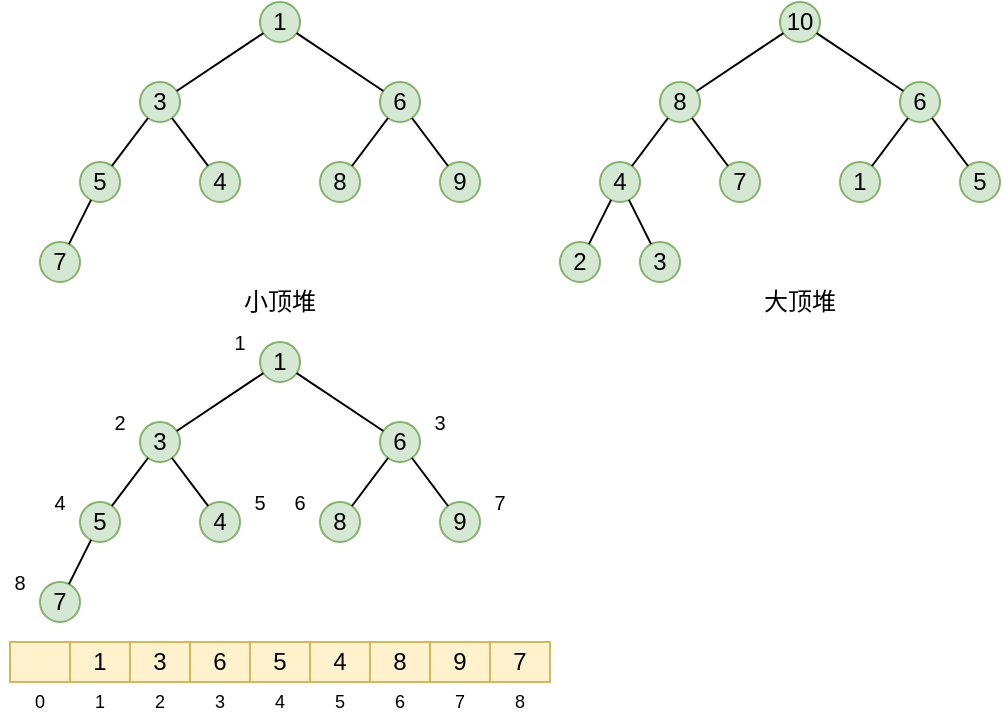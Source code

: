 <mxfile version="14.5.1" type="device"><diagram id="-eOjJow686A_zDwu5tLP" name="第 1 页"><mxGraphModel dx="825" dy="482" grid="1" gridSize="10" guides="1" tooltips="1" connect="1" arrows="1" fold="1" page="1" pageScale="1" pageWidth="1169" pageHeight="827" math="0" shadow="0"><root><mxCell id="0"/><mxCell id="1" parent="0"/><mxCell id="VwJIhSmzoD7LuU4TH73B-1" value="1" style="ellipse;whiteSpace=wrap;html=1;aspect=fixed;fillColor=#d5e8d4;strokeColor=#82b366;" vertex="1" parent="1"><mxGeometry x="130" y="40" width="20" height="20" as="geometry"/></mxCell><mxCell id="VwJIhSmzoD7LuU4TH73B-2" value="3" style="ellipse;whiteSpace=wrap;html=1;aspect=fixed;fillColor=#d5e8d4;strokeColor=#82b366;" vertex="1" parent="1"><mxGeometry x="70" y="80" width="20" height="20" as="geometry"/></mxCell><mxCell id="VwJIhSmzoD7LuU4TH73B-3" value="6" style="ellipse;whiteSpace=wrap;html=1;aspect=fixed;fillColor=#d5e8d4;strokeColor=#82b366;" vertex="1" parent="1"><mxGeometry x="190" y="80" width="20" height="20" as="geometry"/></mxCell><mxCell id="VwJIhSmzoD7LuU4TH73B-4" value="5" style="ellipse;whiteSpace=wrap;html=1;aspect=fixed;fillColor=#d5e8d4;strokeColor=#82b366;" vertex="1" parent="1"><mxGeometry x="40" y="120" width="20" height="20" as="geometry"/></mxCell><mxCell id="VwJIhSmzoD7LuU4TH73B-5" value="4" style="ellipse;whiteSpace=wrap;html=1;aspect=fixed;fillColor=#d5e8d4;strokeColor=#82b366;" vertex="1" parent="1"><mxGeometry x="100" y="120" width="20" height="20" as="geometry"/></mxCell><mxCell id="VwJIhSmzoD7LuU4TH73B-6" value="8" style="ellipse;whiteSpace=wrap;html=1;aspect=fixed;fillColor=#d5e8d4;strokeColor=#82b366;" vertex="1" parent="1"><mxGeometry x="160" y="120" width="20" height="20" as="geometry"/></mxCell><mxCell id="VwJIhSmzoD7LuU4TH73B-7" value="9" style="ellipse;whiteSpace=wrap;html=1;aspect=fixed;fillColor=#d5e8d4;strokeColor=#82b366;" vertex="1" parent="1"><mxGeometry x="220" y="120" width="20" height="20" as="geometry"/></mxCell><mxCell id="VwJIhSmzoD7LuU4TH73B-8" value="7" style="ellipse;whiteSpace=wrap;html=1;aspect=fixed;fillColor=#d5e8d4;strokeColor=#82b366;" vertex="1" parent="1"><mxGeometry x="20" y="160" width="20" height="20" as="geometry"/></mxCell><mxCell id="VwJIhSmzoD7LuU4TH73B-13" value="" style="endArrow=none;html=1;" edge="1" parent="1" source="VwJIhSmzoD7LuU4TH73B-8" target="VwJIhSmzoD7LuU4TH73B-4"><mxGeometry width="50" height="50" relative="1" as="geometry"><mxPoint x="30" y="90" as="sourcePoint"/><mxPoint x="160.222" y="62.095" as="targetPoint"/></mxGeometry></mxCell><mxCell id="VwJIhSmzoD7LuU4TH73B-14" value="" style="endArrow=none;html=1;" edge="1" parent="1" source="VwJIhSmzoD7LuU4TH73B-4" target="VwJIhSmzoD7LuU4TH73B-2"><mxGeometry width="50" height="50" relative="1" as="geometry"><mxPoint x="40" y="100" as="sourcePoint"/><mxPoint x="170.222" y="72.095" as="targetPoint"/></mxGeometry></mxCell><mxCell id="VwJIhSmzoD7LuU4TH73B-15" value="" style="endArrow=none;html=1;" edge="1" parent="1" source="VwJIhSmzoD7LuU4TH73B-2" target="VwJIhSmzoD7LuU4TH73B-1"><mxGeometry width="50" height="50" relative="1" as="geometry"><mxPoint x="30" y="110" as="sourcePoint"/><mxPoint x="160.222" y="82.095" as="targetPoint"/></mxGeometry></mxCell><mxCell id="VwJIhSmzoD7LuU4TH73B-16" value="" style="endArrow=none;html=1;" edge="1" parent="1" source="VwJIhSmzoD7LuU4TH73B-5" target="VwJIhSmzoD7LuU4TH73B-2"><mxGeometry width="50" height="50" relative="1" as="geometry"><mxPoint x="60" y="120" as="sourcePoint"/><mxPoint x="190.222" y="92.095" as="targetPoint"/></mxGeometry></mxCell><mxCell id="VwJIhSmzoD7LuU4TH73B-17" value="" style="endArrow=none;html=1;" edge="1" parent="1" source="VwJIhSmzoD7LuU4TH73B-3" target="VwJIhSmzoD7LuU4TH73B-1"><mxGeometry width="50" height="50" relative="1" as="geometry"><mxPoint x="50" y="130" as="sourcePoint"/><mxPoint x="180.222" y="102.095" as="targetPoint"/></mxGeometry></mxCell><mxCell id="VwJIhSmzoD7LuU4TH73B-18" value="" style="endArrow=none;html=1;" edge="1" parent="1" source="VwJIhSmzoD7LuU4TH73B-6" target="VwJIhSmzoD7LuU4TH73B-3"><mxGeometry width="50" height="50" relative="1" as="geometry"><mxPoint x="40" y="140" as="sourcePoint"/><mxPoint x="170.222" y="112.095" as="targetPoint"/></mxGeometry></mxCell><mxCell id="VwJIhSmzoD7LuU4TH73B-19" value="" style="endArrow=none;html=1;" edge="1" parent="1" source="VwJIhSmzoD7LuU4TH73B-7" target="VwJIhSmzoD7LuU4TH73B-3"><mxGeometry width="50" height="50" relative="1" as="geometry"><mxPoint x="50" y="150" as="sourcePoint"/><mxPoint x="180.222" y="122.095" as="targetPoint"/></mxGeometry></mxCell><mxCell id="VwJIhSmzoD7LuU4TH73B-20" value="10" style="ellipse;whiteSpace=wrap;html=1;aspect=fixed;fillColor=#d5e8d4;strokeColor=#82b366;" vertex="1" parent="1"><mxGeometry x="390" y="40" width="20" height="20" as="geometry"/></mxCell><mxCell id="VwJIhSmzoD7LuU4TH73B-21" value="8" style="ellipse;whiteSpace=wrap;html=1;aspect=fixed;fillColor=#d5e8d4;strokeColor=#82b366;" vertex="1" parent="1"><mxGeometry x="330" y="80" width="20" height="20" as="geometry"/></mxCell><mxCell id="VwJIhSmzoD7LuU4TH73B-22" value="6" style="ellipse;whiteSpace=wrap;html=1;aspect=fixed;fillColor=#d5e8d4;strokeColor=#82b366;" vertex="1" parent="1"><mxGeometry x="450" y="80" width="20" height="20" as="geometry"/></mxCell><mxCell id="VwJIhSmzoD7LuU4TH73B-23" value="4" style="ellipse;whiteSpace=wrap;html=1;aspect=fixed;fillColor=#d5e8d4;strokeColor=#82b366;" vertex="1" parent="1"><mxGeometry x="300" y="120" width="20" height="20" as="geometry"/></mxCell><mxCell id="VwJIhSmzoD7LuU4TH73B-24" value="7" style="ellipse;whiteSpace=wrap;html=1;aspect=fixed;fillColor=#d5e8d4;strokeColor=#82b366;" vertex="1" parent="1"><mxGeometry x="360" y="120" width="20" height="20" as="geometry"/></mxCell><mxCell id="VwJIhSmzoD7LuU4TH73B-25" value="1" style="ellipse;whiteSpace=wrap;html=1;aspect=fixed;fillColor=#d5e8d4;strokeColor=#82b366;" vertex="1" parent="1"><mxGeometry x="420" y="120" width="20" height="20" as="geometry"/></mxCell><mxCell id="VwJIhSmzoD7LuU4TH73B-26" value="5" style="ellipse;whiteSpace=wrap;html=1;aspect=fixed;fillColor=#d5e8d4;strokeColor=#82b366;" vertex="1" parent="1"><mxGeometry x="480" y="120" width="20" height="20" as="geometry"/></mxCell><mxCell id="VwJIhSmzoD7LuU4TH73B-27" value="2" style="ellipse;whiteSpace=wrap;html=1;aspect=fixed;fillColor=#d5e8d4;strokeColor=#82b366;" vertex="1" parent="1"><mxGeometry x="280" y="160" width="20" height="20" as="geometry"/></mxCell><mxCell id="VwJIhSmzoD7LuU4TH73B-28" value="" style="endArrow=none;html=1;" edge="1" parent="1" source="VwJIhSmzoD7LuU4TH73B-27" target="VwJIhSmzoD7LuU4TH73B-23"><mxGeometry width="50" height="50" relative="1" as="geometry"><mxPoint x="290" y="90" as="sourcePoint"/><mxPoint x="420.222" y="62.095" as="targetPoint"/></mxGeometry></mxCell><mxCell id="VwJIhSmzoD7LuU4TH73B-29" value="" style="endArrow=none;html=1;" edge="1" parent="1" source="VwJIhSmzoD7LuU4TH73B-23" target="VwJIhSmzoD7LuU4TH73B-21"><mxGeometry width="50" height="50" relative="1" as="geometry"><mxPoint x="300" y="100" as="sourcePoint"/><mxPoint x="430.222" y="72.095" as="targetPoint"/></mxGeometry></mxCell><mxCell id="VwJIhSmzoD7LuU4TH73B-30" value="" style="endArrow=none;html=1;" edge="1" parent="1" source="VwJIhSmzoD7LuU4TH73B-21" target="VwJIhSmzoD7LuU4TH73B-20"><mxGeometry width="50" height="50" relative="1" as="geometry"><mxPoint x="290" y="110" as="sourcePoint"/><mxPoint x="420.222" y="82.095" as="targetPoint"/></mxGeometry></mxCell><mxCell id="VwJIhSmzoD7LuU4TH73B-31" value="" style="endArrow=none;html=1;" edge="1" parent="1" source="VwJIhSmzoD7LuU4TH73B-24" target="VwJIhSmzoD7LuU4TH73B-21"><mxGeometry width="50" height="50" relative="1" as="geometry"><mxPoint x="320" y="120" as="sourcePoint"/><mxPoint x="450.222" y="92.095" as="targetPoint"/></mxGeometry></mxCell><mxCell id="VwJIhSmzoD7LuU4TH73B-32" value="" style="endArrow=none;html=1;" edge="1" parent="1" source="VwJIhSmzoD7LuU4TH73B-22" target="VwJIhSmzoD7LuU4TH73B-20"><mxGeometry width="50" height="50" relative="1" as="geometry"><mxPoint x="310" y="130" as="sourcePoint"/><mxPoint x="440.222" y="102.095" as="targetPoint"/></mxGeometry></mxCell><mxCell id="VwJIhSmzoD7LuU4TH73B-33" value="" style="endArrow=none;html=1;" edge="1" parent="1" source="VwJIhSmzoD7LuU4TH73B-25" target="VwJIhSmzoD7LuU4TH73B-22"><mxGeometry width="50" height="50" relative="1" as="geometry"><mxPoint x="300" y="140" as="sourcePoint"/><mxPoint x="430.222" y="112.095" as="targetPoint"/></mxGeometry></mxCell><mxCell id="VwJIhSmzoD7LuU4TH73B-34" value="" style="endArrow=none;html=1;" edge="1" parent="1" source="VwJIhSmzoD7LuU4TH73B-26" target="VwJIhSmzoD7LuU4TH73B-22"><mxGeometry width="50" height="50" relative="1" as="geometry"><mxPoint x="310" y="150" as="sourcePoint"/><mxPoint x="440.222" y="122.095" as="targetPoint"/></mxGeometry></mxCell><mxCell id="VwJIhSmzoD7LuU4TH73B-35" value="小顶堆" style="text;html=1;strokeColor=none;fillColor=none;align=center;verticalAlign=middle;whiteSpace=wrap;rounded=0;" vertex="1" parent="1"><mxGeometry x="120" y="180" width="40" height="20" as="geometry"/></mxCell><mxCell id="VwJIhSmzoD7LuU4TH73B-36" value="大顶堆" style="text;html=1;strokeColor=none;fillColor=none;align=center;verticalAlign=middle;whiteSpace=wrap;rounded=0;" vertex="1" parent="1"><mxGeometry x="380" y="180" width="40" height="20" as="geometry"/></mxCell><mxCell id="VwJIhSmzoD7LuU4TH73B-37" value="3" style="ellipse;whiteSpace=wrap;html=1;aspect=fixed;fillColor=#d5e8d4;strokeColor=#82b366;" vertex="1" parent="1"><mxGeometry x="320" y="160" width="20" height="20" as="geometry"/></mxCell><mxCell id="VwJIhSmzoD7LuU4TH73B-38" value="" style="endArrow=none;html=1;" edge="1" parent="1" source="VwJIhSmzoD7LuU4TH73B-37" target="VwJIhSmzoD7LuU4TH73B-23"><mxGeometry width="50" height="50" relative="1" as="geometry"><mxPoint x="304.472" y="171.056" as="sourcePoint"/><mxPoint x="315.528" y="148.944" as="targetPoint"/></mxGeometry></mxCell><mxCell id="VwJIhSmzoD7LuU4TH73B-39" value="1" style="ellipse;whiteSpace=wrap;html=1;aspect=fixed;fillColor=#d5e8d4;strokeColor=#82b366;" vertex="1" parent="1"><mxGeometry x="130" y="210" width="20" height="20" as="geometry"/></mxCell><mxCell id="VwJIhSmzoD7LuU4TH73B-40" value="3" style="ellipse;whiteSpace=wrap;html=1;aspect=fixed;fillColor=#d5e8d4;strokeColor=#82b366;" vertex="1" parent="1"><mxGeometry x="70" y="250" width="20" height="20" as="geometry"/></mxCell><mxCell id="VwJIhSmzoD7LuU4TH73B-41" value="6" style="ellipse;whiteSpace=wrap;html=1;aspect=fixed;fillColor=#d5e8d4;strokeColor=#82b366;" vertex="1" parent="1"><mxGeometry x="190" y="250" width="20" height="20" as="geometry"/></mxCell><mxCell id="VwJIhSmzoD7LuU4TH73B-42" value="5" style="ellipse;whiteSpace=wrap;html=1;aspect=fixed;fillColor=#d5e8d4;strokeColor=#82b366;" vertex="1" parent="1"><mxGeometry x="40" y="290" width="20" height="20" as="geometry"/></mxCell><mxCell id="VwJIhSmzoD7LuU4TH73B-43" value="4" style="ellipse;whiteSpace=wrap;html=1;aspect=fixed;fillColor=#d5e8d4;strokeColor=#82b366;" vertex="1" parent="1"><mxGeometry x="100" y="290" width="20" height="20" as="geometry"/></mxCell><mxCell id="VwJIhSmzoD7LuU4TH73B-44" value="8" style="ellipse;whiteSpace=wrap;html=1;aspect=fixed;fillColor=#d5e8d4;strokeColor=#82b366;" vertex="1" parent="1"><mxGeometry x="160" y="290" width="20" height="20" as="geometry"/></mxCell><mxCell id="VwJIhSmzoD7LuU4TH73B-45" value="9" style="ellipse;whiteSpace=wrap;html=1;aspect=fixed;fillColor=#d5e8d4;strokeColor=#82b366;" vertex="1" parent="1"><mxGeometry x="220" y="290" width="20" height="20" as="geometry"/></mxCell><mxCell id="VwJIhSmzoD7LuU4TH73B-46" value="7" style="ellipse;whiteSpace=wrap;html=1;aspect=fixed;fillColor=#d5e8d4;strokeColor=#82b366;" vertex="1" parent="1"><mxGeometry x="20" y="330" width="20" height="20" as="geometry"/></mxCell><mxCell id="VwJIhSmzoD7LuU4TH73B-47" value="" style="endArrow=none;html=1;" edge="1" parent="1" source="VwJIhSmzoD7LuU4TH73B-46" target="VwJIhSmzoD7LuU4TH73B-42"><mxGeometry width="50" height="50" relative="1" as="geometry"><mxPoint x="30" y="260" as="sourcePoint"/><mxPoint x="160.222" y="232.095" as="targetPoint"/></mxGeometry></mxCell><mxCell id="VwJIhSmzoD7LuU4TH73B-48" value="" style="endArrow=none;html=1;" edge="1" parent="1" source="VwJIhSmzoD7LuU4TH73B-42" target="VwJIhSmzoD7LuU4TH73B-40"><mxGeometry width="50" height="50" relative="1" as="geometry"><mxPoint x="40" y="270" as="sourcePoint"/><mxPoint x="170.222" y="242.095" as="targetPoint"/></mxGeometry></mxCell><mxCell id="VwJIhSmzoD7LuU4TH73B-49" value="" style="endArrow=none;html=1;" edge="1" parent="1" source="VwJIhSmzoD7LuU4TH73B-40" target="VwJIhSmzoD7LuU4TH73B-39"><mxGeometry width="50" height="50" relative="1" as="geometry"><mxPoint x="30" y="280" as="sourcePoint"/><mxPoint x="160.222" y="252.095" as="targetPoint"/></mxGeometry></mxCell><mxCell id="VwJIhSmzoD7LuU4TH73B-50" value="" style="endArrow=none;html=1;" edge="1" parent="1" source="VwJIhSmzoD7LuU4TH73B-43" target="VwJIhSmzoD7LuU4TH73B-40"><mxGeometry width="50" height="50" relative="1" as="geometry"><mxPoint x="60" y="290" as="sourcePoint"/><mxPoint x="190.222" y="262.095" as="targetPoint"/></mxGeometry></mxCell><mxCell id="VwJIhSmzoD7LuU4TH73B-51" value="" style="endArrow=none;html=1;" edge="1" parent="1" source="VwJIhSmzoD7LuU4TH73B-41" target="VwJIhSmzoD7LuU4TH73B-39"><mxGeometry width="50" height="50" relative="1" as="geometry"><mxPoint x="50" y="300" as="sourcePoint"/><mxPoint x="180.222" y="272.095" as="targetPoint"/></mxGeometry></mxCell><mxCell id="VwJIhSmzoD7LuU4TH73B-52" value="" style="endArrow=none;html=1;" edge="1" parent="1" source="VwJIhSmzoD7LuU4TH73B-44" target="VwJIhSmzoD7LuU4TH73B-41"><mxGeometry width="50" height="50" relative="1" as="geometry"><mxPoint x="40" y="310" as="sourcePoint"/><mxPoint x="170.222" y="282.095" as="targetPoint"/></mxGeometry></mxCell><mxCell id="VwJIhSmzoD7LuU4TH73B-53" value="" style="endArrow=none;html=1;" edge="1" parent="1" source="VwJIhSmzoD7LuU4TH73B-45" target="VwJIhSmzoD7LuU4TH73B-41"><mxGeometry width="50" height="50" relative="1" as="geometry"><mxPoint x="50" y="320" as="sourcePoint"/><mxPoint x="180.222" y="292.095" as="targetPoint"/></mxGeometry></mxCell><mxCell id="VwJIhSmzoD7LuU4TH73B-54" value="1" style="text;html=1;strokeColor=none;fillColor=none;align=center;verticalAlign=middle;whiteSpace=wrap;rounded=0;fontSize=10;" vertex="1" parent="1"><mxGeometry x="110" y="200" width="20" height="20" as="geometry"/></mxCell><mxCell id="VwJIhSmzoD7LuU4TH73B-55" value="2" style="text;html=1;strokeColor=none;fillColor=none;align=center;verticalAlign=middle;whiteSpace=wrap;rounded=0;fontSize=10;" vertex="1" parent="1"><mxGeometry x="50" y="240" width="20" height="20" as="geometry"/></mxCell><mxCell id="VwJIhSmzoD7LuU4TH73B-56" value="3" style="text;html=1;strokeColor=none;fillColor=none;align=center;verticalAlign=middle;whiteSpace=wrap;rounded=0;fontSize=10;" vertex="1" parent="1"><mxGeometry x="210" y="240" width="20" height="20" as="geometry"/></mxCell><mxCell id="VwJIhSmzoD7LuU4TH73B-57" value="4" style="text;html=1;strokeColor=none;fillColor=none;align=center;verticalAlign=middle;whiteSpace=wrap;rounded=0;fontSize=10;" vertex="1" parent="1"><mxGeometry x="20" y="280" width="20" height="20" as="geometry"/></mxCell><mxCell id="VwJIhSmzoD7LuU4TH73B-58" value="5" style="text;html=1;strokeColor=none;fillColor=none;align=center;verticalAlign=middle;whiteSpace=wrap;rounded=0;fontSize=10;" vertex="1" parent="1"><mxGeometry x="120" y="280" width="20" height="20" as="geometry"/></mxCell><mxCell id="VwJIhSmzoD7LuU4TH73B-59" value="6" style="text;html=1;strokeColor=none;fillColor=none;align=center;verticalAlign=middle;whiteSpace=wrap;rounded=0;fontSize=10;" vertex="1" parent="1"><mxGeometry x="140" y="280" width="20" height="20" as="geometry"/></mxCell><mxCell id="VwJIhSmzoD7LuU4TH73B-60" value="7" style="text;html=1;strokeColor=none;fillColor=none;align=center;verticalAlign=middle;whiteSpace=wrap;rounded=0;fontSize=10;" vertex="1" parent="1"><mxGeometry x="240" y="280" width="20" height="20" as="geometry"/></mxCell><mxCell id="VwJIhSmzoD7LuU4TH73B-61" value="8" style="text;html=1;strokeColor=none;fillColor=none;align=center;verticalAlign=middle;whiteSpace=wrap;rounded=0;fontSize=10;" vertex="1" parent="1"><mxGeometry y="320" width="20" height="20" as="geometry"/></mxCell><mxCell id="VwJIhSmzoD7LuU4TH73B-62" value="" style="shape=table;html=1;whiteSpace=wrap;startSize=0;container=1;collapsible=0;childLayout=tableLayout;fillColor=#fff2cc;strokeColor=#d6b656;" vertex="1" parent="1"><mxGeometry x="5" y="360" width="270" height="20" as="geometry"/></mxCell><mxCell id="VwJIhSmzoD7LuU4TH73B-63" value="" style="shape=partialRectangle;html=1;whiteSpace=wrap;collapsible=0;dropTarget=0;pointerEvents=0;fillColor=none;top=0;left=0;bottom=0;right=0;points=[[0,0.5],[1,0.5]];portConstraint=eastwest;" vertex="1" parent="VwJIhSmzoD7LuU4TH73B-62"><mxGeometry width="270" height="20" as="geometry"/></mxCell><mxCell id="VwJIhSmzoD7LuU4TH73B-64" value="" style="shape=partialRectangle;html=1;whiteSpace=wrap;connectable=0;overflow=hidden;fillColor=none;top=0;left=0;bottom=0;right=0;" vertex="1" parent="VwJIhSmzoD7LuU4TH73B-63"><mxGeometry width="30" height="20" as="geometry"/></mxCell><mxCell id="VwJIhSmzoD7LuU4TH73B-65" value="1" style="shape=partialRectangle;html=1;whiteSpace=wrap;connectable=0;overflow=hidden;fillColor=none;top=0;left=0;bottom=0;right=0;" vertex="1" parent="VwJIhSmzoD7LuU4TH73B-63"><mxGeometry x="30" width="30" height="20" as="geometry"/></mxCell><mxCell id="VwJIhSmzoD7LuU4TH73B-66" value="3" style="shape=partialRectangle;html=1;whiteSpace=wrap;connectable=0;overflow=hidden;fillColor=none;top=0;left=0;bottom=0;right=0;" vertex="1" parent="VwJIhSmzoD7LuU4TH73B-63"><mxGeometry x="60" width="30" height="20" as="geometry"/></mxCell><mxCell id="VwJIhSmzoD7LuU4TH73B-67" value="6" style="shape=partialRectangle;html=1;whiteSpace=wrap;connectable=0;overflow=hidden;fillColor=none;top=0;left=0;bottom=0;right=0;" vertex="1" parent="VwJIhSmzoD7LuU4TH73B-63"><mxGeometry x="90" width="30" height="20" as="geometry"/></mxCell><mxCell id="VwJIhSmzoD7LuU4TH73B-68" value="5" style="shape=partialRectangle;html=1;whiteSpace=wrap;connectable=0;overflow=hidden;fillColor=none;top=0;left=0;bottom=0;right=0;" vertex="1" parent="VwJIhSmzoD7LuU4TH73B-63"><mxGeometry x="120" width="30" height="20" as="geometry"/></mxCell><mxCell id="VwJIhSmzoD7LuU4TH73B-69" value="4" style="shape=partialRectangle;html=1;whiteSpace=wrap;connectable=0;overflow=hidden;fillColor=none;top=0;left=0;bottom=0;right=0;" vertex="1" parent="VwJIhSmzoD7LuU4TH73B-63"><mxGeometry x="150" width="30" height="20" as="geometry"/></mxCell><mxCell id="VwJIhSmzoD7LuU4TH73B-70" value="8" style="shape=partialRectangle;html=1;whiteSpace=wrap;connectable=0;overflow=hidden;fillColor=none;top=0;left=0;bottom=0;right=0;" vertex="1" parent="VwJIhSmzoD7LuU4TH73B-63"><mxGeometry x="180" width="30" height="20" as="geometry"/></mxCell><mxCell id="VwJIhSmzoD7LuU4TH73B-71" value="9" style="shape=partialRectangle;html=1;whiteSpace=wrap;connectable=0;overflow=hidden;fillColor=none;top=0;left=0;bottom=0;right=0;" vertex="1" parent="VwJIhSmzoD7LuU4TH73B-63"><mxGeometry x="210" width="30" height="20" as="geometry"/></mxCell><mxCell id="VwJIhSmzoD7LuU4TH73B-72" value="7" style="shape=partialRectangle;html=1;whiteSpace=wrap;connectable=0;overflow=hidden;fillColor=none;top=0;left=0;bottom=0;right=0;" vertex="1" parent="VwJIhSmzoD7LuU4TH73B-63"><mxGeometry x="240" width="30" height="20" as="geometry"/></mxCell><mxCell id="VwJIhSmzoD7LuU4TH73B-73" value="0" style="text;html=1;strokeColor=none;fillColor=none;align=center;verticalAlign=middle;whiteSpace=wrap;rounded=0;fontSize=9;" vertex="1" parent="1"><mxGeometry x="10" y="380" width="20" height="20" as="geometry"/></mxCell><mxCell id="VwJIhSmzoD7LuU4TH73B-74" value="1" style="text;html=1;strokeColor=none;fillColor=none;align=center;verticalAlign=middle;whiteSpace=wrap;rounded=0;fontSize=9;" vertex="1" parent="1"><mxGeometry x="40" y="380" width="20" height="20" as="geometry"/></mxCell><mxCell id="VwJIhSmzoD7LuU4TH73B-75" value="2" style="text;html=1;strokeColor=none;fillColor=none;align=center;verticalAlign=middle;whiteSpace=wrap;rounded=0;fontSize=9;" vertex="1" parent="1"><mxGeometry x="70" y="380" width="20" height="20" as="geometry"/></mxCell><mxCell id="VwJIhSmzoD7LuU4TH73B-76" value="3" style="text;html=1;strokeColor=none;fillColor=none;align=center;verticalAlign=middle;whiteSpace=wrap;rounded=0;fontSize=9;" vertex="1" parent="1"><mxGeometry x="100" y="380" width="20" height="20" as="geometry"/></mxCell><mxCell id="VwJIhSmzoD7LuU4TH73B-77" value="4" style="text;html=1;strokeColor=none;fillColor=none;align=center;verticalAlign=middle;whiteSpace=wrap;rounded=0;fontSize=9;" vertex="1" parent="1"><mxGeometry x="130" y="380" width="20" height="20" as="geometry"/></mxCell><mxCell id="VwJIhSmzoD7LuU4TH73B-78" value="5" style="text;html=1;strokeColor=none;fillColor=none;align=center;verticalAlign=middle;whiteSpace=wrap;rounded=0;fontSize=9;" vertex="1" parent="1"><mxGeometry x="160" y="380" width="20" height="20" as="geometry"/></mxCell><mxCell id="VwJIhSmzoD7LuU4TH73B-79" value="6" style="text;html=1;strokeColor=none;fillColor=none;align=center;verticalAlign=middle;whiteSpace=wrap;rounded=0;fontSize=9;" vertex="1" parent="1"><mxGeometry x="190" y="380" width="20" height="20" as="geometry"/></mxCell><mxCell id="VwJIhSmzoD7LuU4TH73B-80" value="7" style="text;html=1;strokeColor=none;fillColor=none;align=center;verticalAlign=middle;whiteSpace=wrap;rounded=0;fontSize=9;" vertex="1" parent="1"><mxGeometry x="220" y="380" width="20" height="20" as="geometry"/></mxCell><mxCell id="VwJIhSmzoD7LuU4TH73B-81" value="8" style="text;html=1;strokeColor=none;fillColor=none;align=center;verticalAlign=middle;whiteSpace=wrap;rounded=0;fontSize=9;" vertex="1" parent="1"><mxGeometry x="250" y="380" width="20" height="20" as="geometry"/></mxCell></root></mxGraphModel></diagram></mxfile>